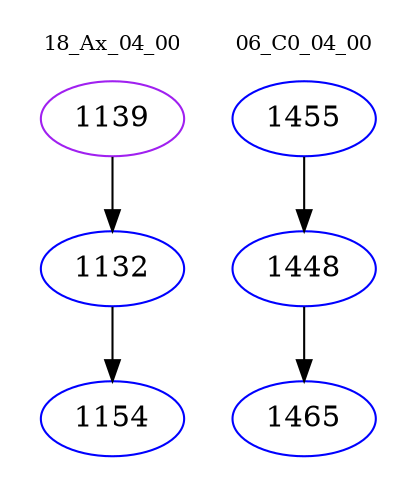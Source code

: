 digraph{
subgraph cluster_0 {
color = white
label = "18_Ax_04_00";
fontsize=10;
T0_1139 [label="1139", color="purple"]
T0_1139 -> T0_1132 [color="black"]
T0_1132 [label="1132", color="blue"]
T0_1132 -> T0_1154 [color="black"]
T0_1154 [label="1154", color="blue"]
}
subgraph cluster_1 {
color = white
label = "06_C0_04_00";
fontsize=10;
T1_1455 [label="1455", color="blue"]
T1_1455 -> T1_1448 [color="black"]
T1_1448 [label="1448", color="blue"]
T1_1448 -> T1_1465 [color="black"]
T1_1465 [label="1465", color="blue"]
}
}
